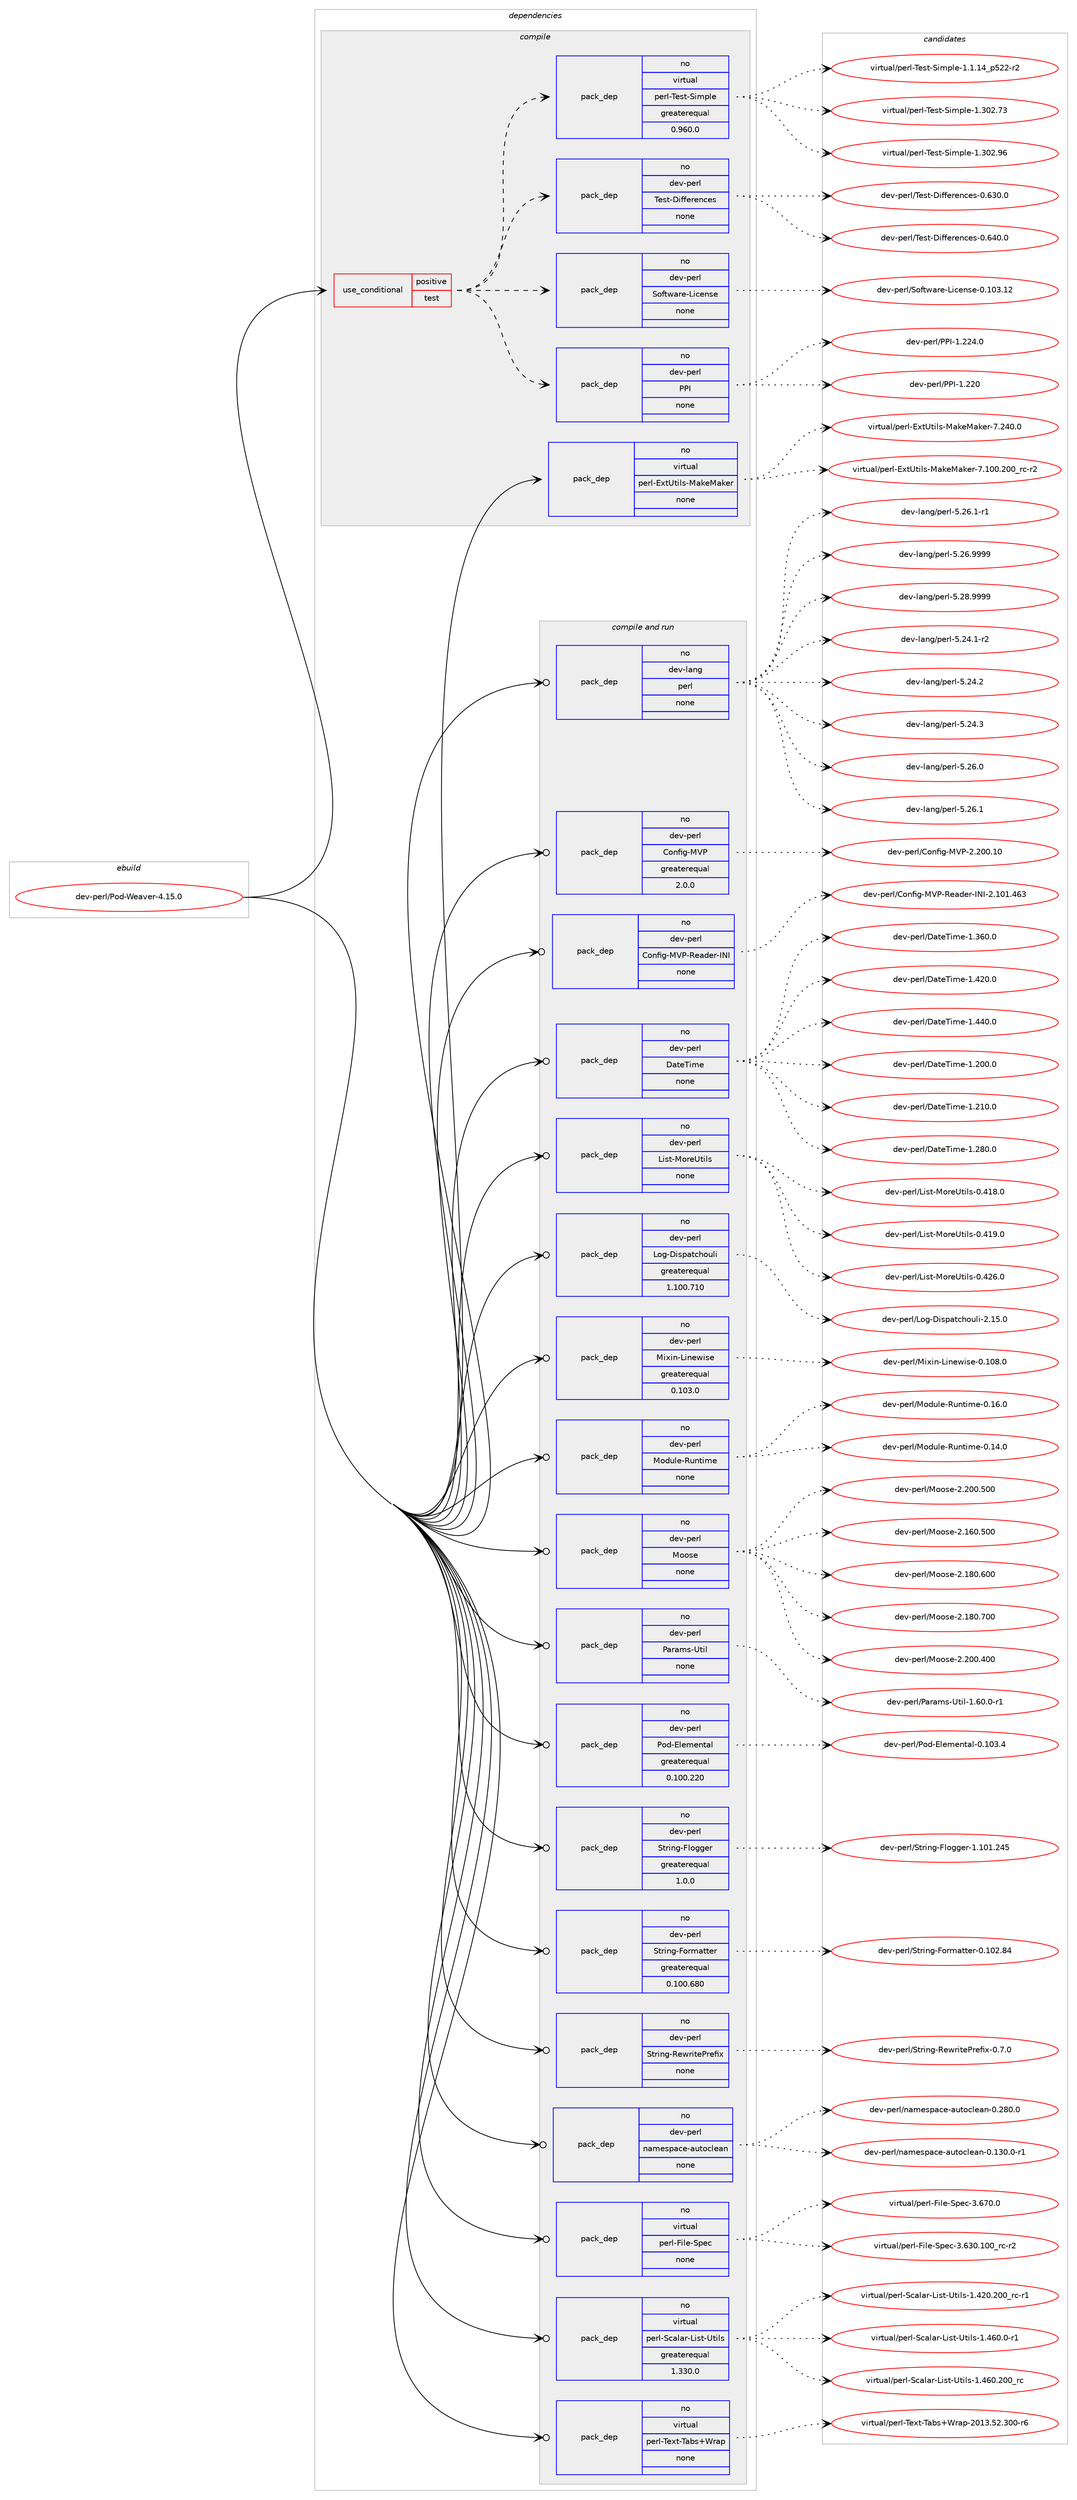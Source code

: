 digraph prolog {

# *************
# Graph options
# *************

newrank=true;
concentrate=true;
compound=true;
graph [rankdir=LR,fontname=Helvetica,fontsize=10,ranksep=1.5];#, ranksep=2.5, nodesep=0.2];
edge  [arrowhead=vee];
node  [fontname=Helvetica,fontsize=10];

# **********
# The ebuild
# **********

subgraph cluster_leftcol {
color=gray;
rank=same;
label=<<i>ebuild</i>>;
id [label="dev-perl/Pod-Weaver-4.15.0", color=red, width=4, href="../dev-perl/Pod-Weaver-4.15.0.svg"];
}

# ****************
# The dependencies
# ****************

subgraph cluster_midcol {
color=gray;
label=<<i>dependencies</i>>;
subgraph cluster_compile {
fillcolor="#eeeeee";
style=filled;
label=<<i>compile</i>>;
subgraph cond27927 {
dependency137914 [label=<<TABLE BORDER="0" CELLBORDER="1" CELLSPACING="0" CELLPADDING="4"><TR><TD ROWSPAN="3" CELLPADDING="10">use_conditional</TD></TR><TR><TD>positive</TD></TR><TR><TD>test</TD></TR></TABLE>>, shape=none, color=red];
subgraph pack106294 {
dependency137915 [label=<<TABLE BORDER="0" CELLBORDER="1" CELLSPACING="0" CELLPADDING="4" WIDTH="220"><TR><TD ROWSPAN="6" CELLPADDING="30">pack_dep</TD></TR><TR><TD WIDTH="110">no</TD></TR><TR><TD>dev-perl</TD></TR><TR><TD>PPI</TD></TR><TR><TD>none</TD></TR><TR><TD></TD></TR></TABLE>>, shape=none, color=blue];
}
dependency137914:e -> dependency137915:w [weight=20,style="dashed",arrowhead="vee"];
subgraph pack106295 {
dependency137916 [label=<<TABLE BORDER="0" CELLBORDER="1" CELLSPACING="0" CELLPADDING="4" WIDTH="220"><TR><TD ROWSPAN="6" CELLPADDING="30">pack_dep</TD></TR><TR><TD WIDTH="110">no</TD></TR><TR><TD>dev-perl</TD></TR><TR><TD>Software-License</TD></TR><TR><TD>none</TD></TR><TR><TD></TD></TR></TABLE>>, shape=none, color=blue];
}
dependency137914:e -> dependency137916:w [weight=20,style="dashed",arrowhead="vee"];
subgraph pack106296 {
dependency137917 [label=<<TABLE BORDER="0" CELLBORDER="1" CELLSPACING="0" CELLPADDING="4" WIDTH="220"><TR><TD ROWSPAN="6" CELLPADDING="30">pack_dep</TD></TR><TR><TD WIDTH="110">no</TD></TR><TR><TD>dev-perl</TD></TR><TR><TD>Test-Differences</TD></TR><TR><TD>none</TD></TR><TR><TD></TD></TR></TABLE>>, shape=none, color=blue];
}
dependency137914:e -> dependency137917:w [weight=20,style="dashed",arrowhead="vee"];
subgraph pack106297 {
dependency137918 [label=<<TABLE BORDER="0" CELLBORDER="1" CELLSPACING="0" CELLPADDING="4" WIDTH="220"><TR><TD ROWSPAN="6" CELLPADDING="30">pack_dep</TD></TR><TR><TD WIDTH="110">no</TD></TR><TR><TD>virtual</TD></TR><TR><TD>perl-Test-Simple</TD></TR><TR><TD>greaterequal</TD></TR><TR><TD>0.960.0</TD></TR></TABLE>>, shape=none, color=blue];
}
dependency137914:e -> dependency137918:w [weight=20,style="dashed",arrowhead="vee"];
}
id:e -> dependency137914:w [weight=20,style="solid",arrowhead="vee"];
subgraph pack106298 {
dependency137919 [label=<<TABLE BORDER="0" CELLBORDER="1" CELLSPACING="0" CELLPADDING="4" WIDTH="220"><TR><TD ROWSPAN="6" CELLPADDING="30">pack_dep</TD></TR><TR><TD WIDTH="110">no</TD></TR><TR><TD>virtual</TD></TR><TR><TD>perl-ExtUtils-MakeMaker</TD></TR><TR><TD>none</TD></TR><TR><TD></TD></TR></TABLE>>, shape=none, color=blue];
}
id:e -> dependency137919:w [weight=20,style="solid",arrowhead="vee"];
}
subgraph cluster_compileandrun {
fillcolor="#eeeeee";
style=filled;
label=<<i>compile and run</i>>;
subgraph pack106299 {
dependency137920 [label=<<TABLE BORDER="0" CELLBORDER="1" CELLSPACING="0" CELLPADDING="4" WIDTH="220"><TR><TD ROWSPAN="6" CELLPADDING="30">pack_dep</TD></TR><TR><TD WIDTH="110">no</TD></TR><TR><TD>dev-lang</TD></TR><TR><TD>perl</TD></TR><TR><TD>none</TD></TR><TR><TD></TD></TR></TABLE>>, shape=none, color=blue];
}
id:e -> dependency137920:w [weight=20,style="solid",arrowhead="odotvee"];
subgraph pack106300 {
dependency137921 [label=<<TABLE BORDER="0" CELLBORDER="1" CELLSPACING="0" CELLPADDING="4" WIDTH="220"><TR><TD ROWSPAN="6" CELLPADDING="30">pack_dep</TD></TR><TR><TD WIDTH="110">no</TD></TR><TR><TD>dev-perl</TD></TR><TR><TD>Config-MVP</TD></TR><TR><TD>greaterequal</TD></TR><TR><TD>2.0.0</TD></TR></TABLE>>, shape=none, color=blue];
}
id:e -> dependency137921:w [weight=20,style="solid",arrowhead="odotvee"];
subgraph pack106301 {
dependency137922 [label=<<TABLE BORDER="0" CELLBORDER="1" CELLSPACING="0" CELLPADDING="4" WIDTH="220"><TR><TD ROWSPAN="6" CELLPADDING="30">pack_dep</TD></TR><TR><TD WIDTH="110">no</TD></TR><TR><TD>dev-perl</TD></TR><TR><TD>Config-MVP-Reader-INI</TD></TR><TR><TD>none</TD></TR><TR><TD></TD></TR></TABLE>>, shape=none, color=blue];
}
id:e -> dependency137922:w [weight=20,style="solid",arrowhead="odotvee"];
subgraph pack106302 {
dependency137923 [label=<<TABLE BORDER="0" CELLBORDER="1" CELLSPACING="0" CELLPADDING="4" WIDTH="220"><TR><TD ROWSPAN="6" CELLPADDING="30">pack_dep</TD></TR><TR><TD WIDTH="110">no</TD></TR><TR><TD>dev-perl</TD></TR><TR><TD>DateTime</TD></TR><TR><TD>none</TD></TR><TR><TD></TD></TR></TABLE>>, shape=none, color=blue];
}
id:e -> dependency137923:w [weight=20,style="solid",arrowhead="odotvee"];
subgraph pack106303 {
dependency137924 [label=<<TABLE BORDER="0" CELLBORDER="1" CELLSPACING="0" CELLPADDING="4" WIDTH="220"><TR><TD ROWSPAN="6" CELLPADDING="30">pack_dep</TD></TR><TR><TD WIDTH="110">no</TD></TR><TR><TD>dev-perl</TD></TR><TR><TD>List-MoreUtils</TD></TR><TR><TD>none</TD></TR><TR><TD></TD></TR></TABLE>>, shape=none, color=blue];
}
id:e -> dependency137924:w [weight=20,style="solid",arrowhead="odotvee"];
subgraph pack106304 {
dependency137925 [label=<<TABLE BORDER="0" CELLBORDER="1" CELLSPACING="0" CELLPADDING="4" WIDTH="220"><TR><TD ROWSPAN="6" CELLPADDING="30">pack_dep</TD></TR><TR><TD WIDTH="110">no</TD></TR><TR><TD>dev-perl</TD></TR><TR><TD>Log-Dispatchouli</TD></TR><TR><TD>greaterequal</TD></TR><TR><TD>1.100.710</TD></TR></TABLE>>, shape=none, color=blue];
}
id:e -> dependency137925:w [weight=20,style="solid",arrowhead="odotvee"];
subgraph pack106305 {
dependency137926 [label=<<TABLE BORDER="0" CELLBORDER="1" CELLSPACING="0" CELLPADDING="4" WIDTH="220"><TR><TD ROWSPAN="6" CELLPADDING="30">pack_dep</TD></TR><TR><TD WIDTH="110">no</TD></TR><TR><TD>dev-perl</TD></TR><TR><TD>Mixin-Linewise</TD></TR><TR><TD>greaterequal</TD></TR><TR><TD>0.103.0</TD></TR></TABLE>>, shape=none, color=blue];
}
id:e -> dependency137926:w [weight=20,style="solid",arrowhead="odotvee"];
subgraph pack106306 {
dependency137927 [label=<<TABLE BORDER="0" CELLBORDER="1" CELLSPACING="0" CELLPADDING="4" WIDTH="220"><TR><TD ROWSPAN="6" CELLPADDING="30">pack_dep</TD></TR><TR><TD WIDTH="110">no</TD></TR><TR><TD>dev-perl</TD></TR><TR><TD>Module-Runtime</TD></TR><TR><TD>none</TD></TR><TR><TD></TD></TR></TABLE>>, shape=none, color=blue];
}
id:e -> dependency137927:w [weight=20,style="solid",arrowhead="odotvee"];
subgraph pack106307 {
dependency137928 [label=<<TABLE BORDER="0" CELLBORDER="1" CELLSPACING="0" CELLPADDING="4" WIDTH="220"><TR><TD ROWSPAN="6" CELLPADDING="30">pack_dep</TD></TR><TR><TD WIDTH="110">no</TD></TR><TR><TD>dev-perl</TD></TR><TR><TD>Moose</TD></TR><TR><TD>none</TD></TR><TR><TD></TD></TR></TABLE>>, shape=none, color=blue];
}
id:e -> dependency137928:w [weight=20,style="solid",arrowhead="odotvee"];
subgraph pack106308 {
dependency137929 [label=<<TABLE BORDER="0" CELLBORDER="1" CELLSPACING="0" CELLPADDING="4" WIDTH="220"><TR><TD ROWSPAN="6" CELLPADDING="30">pack_dep</TD></TR><TR><TD WIDTH="110">no</TD></TR><TR><TD>dev-perl</TD></TR><TR><TD>Params-Util</TD></TR><TR><TD>none</TD></TR><TR><TD></TD></TR></TABLE>>, shape=none, color=blue];
}
id:e -> dependency137929:w [weight=20,style="solid",arrowhead="odotvee"];
subgraph pack106309 {
dependency137930 [label=<<TABLE BORDER="0" CELLBORDER="1" CELLSPACING="0" CELLPADDING="4" WIDTH="220"><TR><TD ROWSPAN="6" CELLPADDING="30">pack_dep</TD></TR><TR><TD WIDTH="110">no</TD></TR><TR><TD>dev-perl</TD></TR><TR><TD>Pod-Elemental</TD></TR><TR><TD>greaterequal</TD></TR><TR><TD>0.100.220</TD></TR></TABLE>>, shape=none, color=blue];
}
id:e -> dependency137930:w [weight=20,style="solid",arrowhead="odotvee"];
subgraph pack106310 {
dependency137931 [label=<<TABLE BORDER="0" CELLBORDER="1" CELLSPACING="0" CELLPADDING="4" WIDTH="220"><TR><TD ROWSPAN="6" CELLPADDING="30">pack_dep</TD></TR><TR><TD WIDTH="110">no</TD></TR><TR><TD>dev-perl</TD></TR><TR><TD>String-Flogger</TD></TR><TR><TD>greaterequal</TD></TR><TR><TD>1.0.0</TD></TR></TABLE>>, shape=none, color=blue];
}
id:e -> dependency137931:w [weight=20,style="solid",arrowhead="odotvee"];
subgraph pack106311 {
dependency137932 [label=<<TABLE BORDER="0" CELLBORDER="1" CELLSPACING="0" CELLPADDING="4" WIDTH="220"><TR><TD ROWSPAN="6" CELLPADDING="30">pack_dep</TD></TR><TR><TD WIDTH="110">no</TD></TR><TR><TD>dev-perl</TD></TR><TR><TD>String-Formatter</TD></TR><TR><TD>greaterequal</TD></TR><TR><TD>0.100.680</TD></TR></TABLE>>, shape=none, color=blue];
}
id:e -> dependency137932:w [weight=20,style="solid",arrowhead="odotvee"];
subgraph pack106312 {
dependency137933 [label=<<TABLE BORDER="0" CELLBORDER="1" CELLSPACING="0" CELLPADDING="4" WIDTH="220"><TR><TD ROWSPAN="6" CELLPADDING="30">pack_dep</TD></TR><TR><TD WIDTH="110">no</TD></TR><TR><TD>dev-perl</TD></TR><TR><TD>String-RewritePrefix</TD></TR><TR><TD>none</TD></TR><TR><TD></TD></TR></TABLE>>, shape=none, color=blue];
}
id:e -> dependency137933:w [weight=20,style="solid",arrowhead="odotvee"];
subgraph pack106313 {
dependency137934 [label=<<TABLE BORDER="0" CELLBORDER="1" CELLSPACING="0" CELLPADDING="4" WIDTH="220"><TR><TD ROWSPAN="6" CELLPADDING="30">pack_dep</TD></TR><TR><TD WIDTH="110">no</TD></TR><TR><TD>dev-perl</TD></TR><TR><TD>namespace-autoclean</TD></TR><TR><TD>none</TD></TR><TR><TD></TD></TR></TABLE>>, shape=none, color=blue];
}
id:e -> dependency137934:w [weight=20,style="solid",arrowhead="odotvee"];
subgraph pack106314 {
dependency137935 [label=<<TABLE BORDER="0" CELLBORDER="1" CELLSPACING="0" CELLPADDING="4" WIDTH="220"><TR><TD ROWSPAN="6" CELLPADDING="30">pack_dep</TD></TR><TR><TD WIDTH="110">no</TD></TR><TR><TD>virtual</TD></TR><TR><TD>perl-File-Spec</TD></TR><TR><TD>none</TD></TR><TR><TD></TD></TR></TABLE>>, shape=none, color=blue];
}
id:e -> dependency137935:w [weight=20,style="solid",arrowhead="odotvee"];
subgraph pack106315 {
dependency137936 [label=<<TABLE BORDER="0" CELLBORDER="1" CELLSPACING="0" CELLPADDING="4" WIDTH="220"><TR><TD ROWSPAN="6" CELLPADDING="30">pack_dep</TD></TR><TR><TD WIDTH="110">no</TD></TR><TR><TD>virtual</TD></TR><TR><TD>perl-Scalar-List-Utils</TD></TR><TR><TD>greaterequal</TD></TR><TR><TD>1.330.0</TD></TR></TABLE>>, shape=none, color=blue];
}
id:e -> dependency137936:w [weight=20,style="solid",arrowhead="odotvee"];
subgraph pack106316 {
dependency137937 [label=<<TABLE BORDER="0" CELLBORDER="1" CELLSPACING="0" CELLPADDING="4" WIDTH="220"><TR><TD ROWSPAN="6" CELLPADDING="30">pack_dep</TD></TR><TR><TD WIDTH="110">no</TD></TR><TR><TD>virtual</TD></TR><TR><TD>perl-Text-Tabs+Wrap</TD></TR><TR><TD>none</TD></TR><TR><TD></TD></TR></TABLE>>, shape=none, color=blue];
}
id:e -> dependency137937:w [weight=20,style="solid",arrowhead="odotvee"];
}
subgraph cluster_run {
fillcolor="#eeeeee";
style=filled;
label=<<i>run</i>>;
}
}

# **************
# The candidates
# **************

subgraph cluster_choices {
rank=same;
color=gray;
label=<<i>candidates</i>>;

subgraph choice106294 {
color=black;
nodesep=1;
choice1001011184511210111410847808073454946505048 [label="dev-perl/PPI-1.220", color=red, width=4,href="../dev-perl/PPI-1.220.svg"];
choice10010111845112101114108478080734549465050524648 [label="dev-perl/PPI-1.224.0", color=red, width=4,href="../dev-perl/PPI-1.224.0.svg"];
dependency137915:e -> choice1001011184511210111410847808073454946505048:w [style=dotted,weight="100"];
dependency137915:e -> choice10010111845112101114108478080734549465050524648:w [style=dotted,weight="100"];
}
subgraph choice106295 {
color=black;
nodesep=1;
choice10010111845112101114108478311110211611997114101457610599101110115101454846494851464950 [label="dev-perl/Software-License-0.103.12", color=red, width=4,href="../dev-perl/Software-License-0.103.12.svg"];
dependency137916:e -> choice10010111845112101114108478311110211611997114101457610599101110115101454846494851464950:w [style=dotted,weight="100"];
}
subgraph choice106296 {
color=black;
nodesep=1;
choice1001011184511210111410847841011151164568105102102101114101110991011154548465451484648 [label="dev-perl/Test-Differences-0.630.0", color=red, width=4,href="../dev-perl/Test-Differences-0.630.0.svg"];
choice1001011184511210111410847841011151164568105102102101114101110991011154548465452484648 [label="dev-perl/Test-Differences-0.640.0", color=red, width=4,href="../dev-perl/Test-Differences-0.640.0.svg"];
dependency137917:e -> choice1001011184511210111410847841011151164568105102102101114101110991011154548465451484648:w [style=dotted,weight="100"];
dependency137917:e -> choice1001011184511210111410847841011151164568105102102101114101110991011154548465452484648:w [style=dotted,weight="100"];
}
subgraph choice106297 {
color=black;
nodesep=1;
choice11810511411611797108471121011141084584101115116458310510911210810145494649464952951125350504511450 [label="virtual/perl-Test-Simple-1.1.14_p522-r2", color=red, width=4,href="../virtual/perl-Test-Simple-1.1.14_p522-r2.svg"];
choice118105114116117971084711210111410845841011151164583105109112108101454946514850465551 [label="virtual/perl-Test-Simple-1.302.73", color=red, width=4,href="../virtual/perl-Test-Simple-1.302.73.svg"];
choice118105114116117971084711210111410845841011151164583105109112108101454946514850465754 [label="virtual/perl-Test-Simple-1.302.96", color=red, width=4,href="../virtual/perl-Test-Simple-1.302.96.svg"];
dependency137918:e -> choice11810511411611797108471121011141084584101115116458310510911210810145494649464952951125350504511450:w [style=dotted,weight="100"];
dependency137918:e -> choice118105114116117971084711210111410845841011151164583105109112108101454946514850465551:w [style=dotted,weight="100"];
dependency137918:e -> choice118105114116117971084711210111410845841011151164583105109112108101454946514850465754:w [style=dotted,weight="100"];
}
subgraph choice106298 {
color=black;
nodesep=1;
choice118105114116117971084711210111410845691201168511610510811545779710710177971071011144555464948484650484895114994511450 [label="virtual/perl-ExtUtils-MakeMaker-7.100.200_rc-r2", color=red, width=4,href="../virtual/perl-ExtUtils-MakeMaker-7.100.200_rc-r2.svg"];
choice118105114116117971084711210111410845691201168511610510811545779710710177971071011144555465052484648 [label="virtual/perl-ExtUtils-MakeMaker-7.240.0", color=red, width=4,href="../virtual/perl-ExtUtils-MakeMaker-7.240.0.svg"];
dependency137919:e -> choice118105114116117971084711210111410845691201168511610510811545779710710177971071011144555464948484650484895114994511450:w [style=dotted,weight="100"];
dependency137919:e -> choice118105114116117971084711210111410845691201168511610510811545779710710177971071011144555465052484648:w [style=dotted,weight="100"];
}
subgraph choice106299 {
color=black;
nodesep=1;
choice100101118451089711010347112101114108455346505246494511450 [label="dev-lang/perl-5.24.1-r2", color=red, width=4,href="../dev-lang/perl-5.24.1-r2.svg"];
choice10010111845108971101034711210111410845534650524650 [label="dev-lang/perl-5.24.2", color=red, width=4,href="../dev-lang/perl-5.24.2.svg"];
choice10010111845108971101034711210111410845534650524651 [label="dev-lang/perl-5.24.3", color=red, width=4,href="../dev-lang/perl-5.24.3.svg"];
choice10010111845108971101034711210111410845534650544648 [label="dev-lang/perl-5.26.0", color=red, width=4,href="../dev-lang/perl-5.26.0.svg"];
choice10010111845108971101034711210111410845534650544649 [label="dev-lang/perl-5.26.1", color=red, width=4,href="../dev-lang/perl-5.26.1.svg"];
choice100101118451089711010347112101114108455346505446494511449 [label="dev-lang/perl-5.26.1-r1", color=red, width=4,href="../dev-lang/perl-5.26.1-r1.svg"];
choice10010111845108971101034711210111410845534650544657575757 [label="dev-lang/perl-5.26.9999", color=red, width=4,href="../dev-lang/perl-5.26.9999.svg"];
choice10010111845108971101034711210111410845534650564657575757 [label="dev-lang/perl-5.28.9999", color=red, width=4,href="../dev-lang/perl-5.28.9999.svg"];
dependency137920:e -> choice100101118451089711010347112101114108455346505246494511450:w [style=dotted,weight="100"];
dependency137920:e -> choice10010111845108971101034711210111410845534650524650:w [style=dotted,weight="100"];
dependency137920:e -> choice10010111845108971101034711210111410845534650524651:w [style=dotted,weight="100"];
dependency137920:e -> choice10010111845108971101034711210111410845534650544648:w [style=dotted,weight="100"];
dependency137920:e -> choice10010111845108971101034711210111410845534650544649:w [style=dotted,weight="100"];
dependency137920:e -> choice100101118451089711010347112101114108455346505446494511449:w [style=dotted,weight="100"];
dependency137920:e -> choice10010111845108971101034711210111410845534650544657575757:w [style=dotted,weight="100"];
dependency137920:e -> choice10010111845108971101034711210111410845534650564657575757:w [style=dotted,weight="100"];
}
subgraph choice106300 {
color=black;
nodesep=1;
choice10010111845112101114108476711111010210510345778680455046504848464948 [label="dev-perl/Config-MVP-2.200.10", color=red, width=4,href="../dev-perl/Config-MVP-2.200.10.svg"];
dependency137921:e -> choice10010111845112101114108476711111010210510345778680455046504848464948:w [style=dotted,weight="100"];
}
subgraph choice106301 {
color=black;
nodesep=1;
choice100101118451121011141084767111110102105103457786804582101971001011144573787345504649484946525451 [label="dev-perl/Config-MVP-Reader-INI-2.101.463", color=red, width=4,href="../dev-perl/Config-MVP-Reader-INI-2.101.463.svg"];
dependency137922:e -> choice100101118451121011141084767111110102105103457786804582101971001011144573787345504649484946525451:w [style=dotted,weight="100"];
}
subgraph choice106302 {
color=black;
nodesep=1;
choice10010111845112101114108476897116101841051091014549465048484648 [label="dev-perl/DateTime-1.200.0", color=red, width=4,href="../dev-perl/DateTime-1.200.0.svg"];
choice10010111845112101114108476897116101841051091014549465049484648 [label="dev-perl/DateTime-1.210.0", color=red, width=4,href="../dev-perl/DateTime-1.210.0.svg"];
choice10010111845112101114108476897116101841051091014549465056484648 [label="dev-perl/DateTime-1.280.0", color=red, width=4,href="../dev-perl/DateTime-1.280.0.svg"];
choice10010111845112101114108476897116101841051091014549465154484648 [label="dev-perl/DateTime-1.360.0", color=red, width=4,href="../dev-perl/DateTime-1.360.0.svg"];
choice10010111845112101114108476897116101841051091014549465250484648 [label="dev-perl/DateTime-1.420.0", color=red, width=4,href="../dev-perl/DateTime-1.420.0.svg"];
choice10010111845112101114108476897116101841051091014549465252484648 [label="dev-perl/DateTime-1.440.0", color=red, width=4,href="../dev-perl/DateTime-1.440.0.svg"];
dependency137923:e -> choice10010111845112101114108476897116101841051091014549465048484648:w [style=dotted,weight="100"];
dependency137923:e -> choice10010111845112101114108476897116101841051091014549465049484648:w [style=dotted,weight="100"];
dependency137923:e -> choice10010111845112101114108476897116101841051091014549465056484648:w [style=dotted,weight="100"];
dependency137923:e -> choice10010111845112101114108476897116101841051091014549465154484648:w [style=dotted,weight="100"];
dependency137923:e -> choice10010111845112101114108476897116101841051091014549465250484648:w [style=dotted,weight="100"];
dependency137923:e -> choice10010111845112101114108476897116101841051091014549465252484648:w [style=dotted,weight="100"];
}
subgraph choice106303 {
color=black;
nodesep=1;
choice1001011184511210111410847761051151164577111114101851161051081154548465249564648 [label="dev-perl/List-MoreUtils-0.418.0", color=red, width=4,href="../dev-perl/List-MoreUtils-0.418.0.svg"];
choice1001011184511210111410847761051151164577111114101851161051081154548465249574648 [label="dev-perl/List-MoreUtils-0.419.0", color=red, width=4,href="../dev-perl/List-MoreUtils-0.419.0.svg"];
choice1001011184511210111410847761051151164577111114101851161051081154548465250544648 [label="dev-perl/List-MoreUtils-0.426.0", color=red, width=4,href="../dev-perl/List-MoreUtils-0.426.0.svg"];
dependency137924:e -> choice1001011184511210111410847761051151164577111114101851161051081154548465249564648:w [style=dotted,weight="100"];
dependency137924:e -> choice1001011184511210111410847761051151164577111114101851161051081154548465249574648:w [style=dotted,weight="100"];
dependency137924:e -> choice1001011184511210111410847761051151164577111114101851161051081154548465250544648:w [style=dotted,weight="100"];
}
subgraph choice106304 {
color=black;
nodesep=1;
choice1001011184511210111410847761111034568105115112971169910411111710810545504649534648 [label="dev-perl/Log-Dispatchouli-2.15.0", color=red, width=4,href="../dev-perl/Log-Dispatchouli-2.15.0.svg"];
dependency137925:e -> choice1001011184511210111410847761111034568105115112971169910411111710810545504649534648:w [style=dotted,weight="100"];
}
subgraph choice106305 {
color=black;
nodesep=1;
choice10010111845112101114108477710512010511045761051101011191051151014548464948564648 [label="dev-perl/Mixin-Linewise-0.108.0", color=red, width=4,href="../dev-perl/Mixin-Linewise-0.108.0.svg"];
dependency137926:e -> choice10010111845112101114108477710512010511045761051101011191051151014548464948564648:w [style=dotted,weight="100"];
}
subgraph choice106306 {
color=black;
nodesep=1;
choice100101118451121011141084777111100117108101458211711011610510910145484649524648 [label="dev-perl/Module-Runtime-0.14.0", color=red, width=4,href="../dev-perl/Module-Runtime-0.14.0.svg"];
choice100101118451121011141084777111100117108101458211711011610510910145484649544648 [label="dev-perl/Module-Runtime-0.16.0", color=red, width=4,href="../dev-perl/Module-Runtime-0.16.0.svg"];
dependency137927:e -> choice100101118451121011141084777111100117108101458211711011610510910145484649524648:w [style=dotted,weight="100"];
dependency137927:e -> choice100101118451121011141084777111100117108101458211711011610510910145484649544648:w [style=dotted,weight="100"];
}
subgraph choice106307 {
color=black;
nodesep=1;
choice10010111845112101114108477711111111510145504649544846534848 [label="dev-perl/Moose-2.160.500", color=red, width=4,href="../dev-perl/Moose-2.160.500.svg"];
choice10010111845112101114108477711111111510145504649564846544848 [label="dev-perl/Moose-2.180.600", color=red, width=4,href="../dev-perl/Moose-2.180.600.svg"];
choice10010111845112101114108477711111111510145504649564846554848 [label="dev-perl/Moose-2.180.700", color=red, width=4,href="../dev-perl/Moose-2.180.700.svg"];
choice10010111845112101114108477711111111510145504650484846524848 [label="dev-perl/Moose-2.200.400", color=red, width=4,href="../dev-perl/Moose-2.200.400.svg"];
choice10010111845112101114108477711111111510145504650484846534848 [label="dev-perl/Moose-2.200.500", color=red, width=4,href="../dev-perl/Moose-2.200.500.svg"];
dependency137928:e -> choice10010111845112101114108477711111111510145504649544846534848:w [style=dotted,weight="100"];
dependency137928:e -> choice10010111845112101114108477711111111510145504649564846544848:w [style=dotted,weight="100"];
dependency137928:e -> choice10010111845112101114108477711111111510145504649564846554848:w [style=dotted,weight="100"];
dependency137928:e -> choice10010111845112101114108477711111111510145504650484846524848:w [style=dotted,weight="100"];
dependency137928:e -> choice10010111845112101114108477711111111510145504650484846534848:w [style=dotted,weight="100"];
}
subgraph choice106308 {
color=black;
nodesep=1;
choice10010111845112101114108478097114971091154585116105108454946544846484511449 [label="dev-perl/Params-Util-1.60.0-r1", color=red, width=4,href="../dev-perl/Params-Util-1.60.0-r1.svg"];
dependency137929:e -> choice10010111845112101114108478097114971091154585116105108454946544846484511449:w [style=dotted,weight="100"];
}
subgraph choice106309 {
color=black;
nodesep=1;
choice1001011184511210111410847801111004569108101109101110116971084548464948514652 [label="dev-perl/Pod-Elemental-0.103.4", color=red, width=4,href="../dev-perl/Pod-Elemental-0.103.4.svg"];
dependency137930:e -> choice1001011184511210111410847801111004569108101109101110116971084548464948514652:w [style=dotted,weight="100"];
}
subgraph choice106310 {
color=black;
nodesep=1;
choice100101118451121011141084783116114105110103457010811110310310111445494649484946505253 [label="dev-perl/String-Flogger-1.101.245", color=red, width=4,href="../dev-perl/String-Flogger-1.101.245.svg"];
dependency137931:e -> choice100101118451121011141084783116114105110103457010811110310310111445494649484946505253:w [style=dotted,weight="100"];
}
subgraph choice106311 {
color=black;
nodesep=1;
choice100101118451121011141084783116114105110103457011111410997116116101114454846494850465652 [label="dev-perl/String-Formatter-0.102.84", color=red, width=4,href="../dev-perl/String-Formatter-0.102.84.svg"];
dependency137932:e -> choice100101118451121011141084783116114105110103457011111410997116116101114454846494850465652:w [style=dotted,weight="100"];
}
subgraph choice106312 {
color=black;
nodesep=1;
choice100101118451121011141084783116114105110103458210111911410511610180114101102105120454846554648 [label="dev-perl/String-RewritePrefix-0.7.0", color=red, width=4,href="../dev-perl/String-RewritePrefix-0.7.0.svg"];
dependency137933:e -> choice100101118451121011141084783116114105110103458210111911410511610180114101102105120454846554648:w [style=dotted,weight="100"];
}
subgraph choice106313 {
color=black;
nodesep=1;
choice10010111845112101114108471109710910111511297991014597117116111991081019711045484649514846484511449 [label="dev-perl/namespace-autoclean-0.130.0-r1", color=red, width=4,href="../dev-perl/namespace-autoclean-0.130.0-r1.svg"];
choice1001011184511210111410847110971091011151129799101459711711611199108101971104548465056484648 [label="dev-perl/namespace-autoclean-0.280.0", color=red, width=4,href="../dev-perl/namespace-autoclean-0.280.0.svg"];
dependency137934:e -> choice10010111845112101114108471109710910111511297991014597117116111991081019711045484649514846484511449:w [style=dotted,weight="100"];
dependency137934:e -> choice1001011184511210111410847110971091011151129799101459711711611199108101971104548465056484648:w [style=dotted,weight="100"];
}
subgraph choice106314 {
color=black;
nodesep=1;
choice118105114116117971084711210111410845701051081014583112101994551465451484649484895114994511450 [label="virtual/perl-File-Spec-3.630.100_rc-r2", color=red, width=4,href="../virtual/perl-File-Spec-3.630.100_rc-r2.svg"];
choice118105114116117971084711210111410845701051081014583112101994551465455484648 [label="virtual/perl-File-Spec-3.670.0", color=red, width=4,href="../virtual/perl-File-Spec-3.670.0.svg"];
dependency137935:e -> choice118105114116117971084711210111410845701051081014583112101994551465451484649484895114994511450:w [style=dotted,weight="100"];
dependency137935:e -> choice118105114116117971084711210111410845701051081014583112101994551465455484648:w [style=dotted,weight="100"];
}
subgraph choice106315 {
color=black;
nodesep=1;
choice11810511411611797108471121011141084583999710897114457610511511645851161051081154549465250484650484895114994511449 [label="virtual/perl-Scalar-List-Utils-1.420.200_rc-r1", color=red, width=4,href="../virtual/perl-Scalar-List-Utils-1.420.200_rc-r1.svg"];
choice118105114116117971084711210111410845839997108971144576105115116458511610510811545494652544846484511449 [label="virtual/perl-Scalar-List-Utils-1.460.0-r1", color=red, width=4,href="../virtual/perl-Scalar-List-Utils-1.460.0-r1.svg"];
choice1181051141161179710847112101114108458399971089711445761051151164585116105108115454946525448465048489511499 [label="virtual/perl-Scalar-List-Utils-1.460.200_rc", color=red, width=4,href="../virtual/perl-Scalar-List-Utils-1.460.200_rc.svg"];
dependency137936:e -> choice11810511411611797108471121011141084583999710897114457610511511645851161051081154549465250484650484895114994511449:w [style=dotted,weight="100"];
dependency137936:e -> choice118105114116117971084711210111410845839997108971144576105115116458511610510811545494652544846484511449:w [style=dotted,weight="100"];
dependency137936:e -> choice1181051141161179710847112101114108458399971089711445761051151164585116105108115454946525448465048489511499:w [style=dotted,weight="100"];
}
subgraph choice106316 {
color=black;
nodesep=1;
choice11810511411611797108471121011141084584101120116458497981154387114971124550484951465350465148484511454 [label="virtual/perl-Text-Tabs+Wrap-2013.52.300-r6", color=red, width=4,href="../virtual/perl-Text-Tabs+Wrap-2013.52.300-r6.svg"];
dependency137937:e -> choice11810511411611797108471121011141084584101120116458497981154387114971124550484951465350465148484511454:w [style=dotted,weight="100"];
}
}

}
